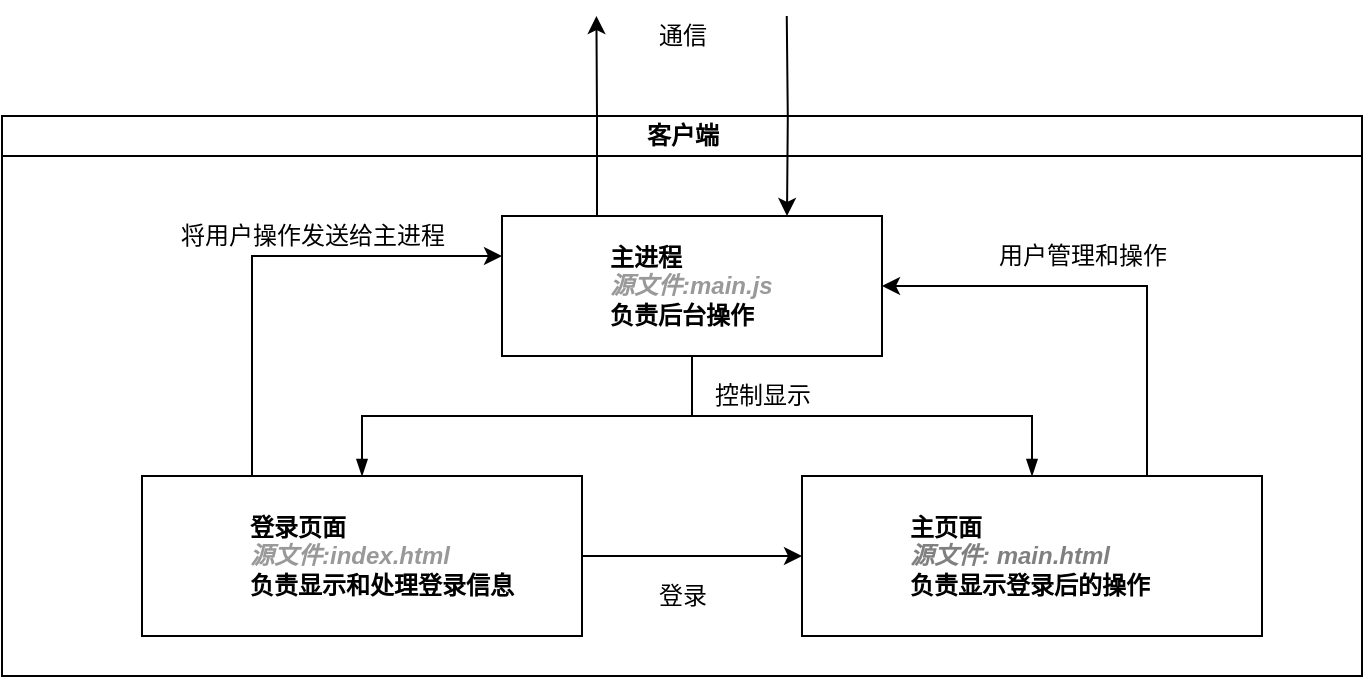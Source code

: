 <mxfile version="13.9.9" type="device"><diagram id="prtHgNgQTEPvFCAcTncT" name="Page-1"><mxGraphModel dx="719" dy="450" grid="1" gridSize="10" guides="1" tooltips="1" connect="1" arrows="1" fold="1" page="1" pageScale="1" pageWidth="827" pageHeight="1169" math="0" shadow="0"><root><mxCell id="0"/><mxCell id="1" parent="0"/><mxCell id="dNxyNK7c78bLwvsdeMH5-11" value="客户端" style="swimlane;html=1;startSize=20;horizontal=1;containerType=tree;glass=0;" parent="1" vertex="1"><mxGeometry x="70" y="90" width="680" height="280" as="geometry"/></mxCell><UserObject label="主进程&lt;br&gt;&lt;i&gt;&lt;font color=&quot;#999999&quot;&gt;源文件:main.js&lt;/font&gt;&lt;/i&gt;&lt;br&gt;负责后台操作" placeholders="1" id="dNxyNK7c78bLwvsdeMH5-12"><mxCell style="label;whiteSpace=wrap;html=1;rounded=0;glass=0;treeMoving=1;treeFolding=1;" parent="dNxyNK7c78bLwvsdeMH5-11" vertex="1"><mxGeometry x="250" y="50" width="190" height="70" as="geometry"/></mxCell></UserObject><mxCell id="dNxyNK7c78bLwvsdeMH5-13" value="" style="endArrow=blockThin;endFill=1;fontSize=11;edgeStyle=elbowEdgeStyle;elbow=vertical;rounded=0;" parent="dNxyNK7c78bLwvsdeMH5-11" source="dNxyNK7c78bLwvsdeMH5-12" target="dNxyNK7c78bLwvsdeMH5-14" edge="1"><mxGeometry relative="1" as="geometry"/></mxCell><mxCell id="uDZUjA1AgMOzIIw5oOSA-1" style="edgeStyle=orthogonalEdgeStyle;rounded=0;orthogonalLoop=1;jettySize=auto;html=1;exitX=1;exitY=0.5;exitDx=0;exitDy=0;entryX=0;entryY=0.5;entryDx=0;entryDy=0;" edge="1" parent="dNxyNK7c78bLwvsdeMH5-11" source="dNxyNK7c78bLwvsdeMH5-14" target="dNxyNK7c78bLwvsdeMH5-18"><mxGeometry relative="1" as="geometry"/></mxCell><mxCell id="uDZUjA1AgMOzIIw5oOSA-9" style="edgeStyle=orthogonalEdgeStyle;rounded=0;orthogonalLoop=1;jettySize=auto;html=1;exitX=0.25;exitY=0;exitDx=0;exitDy=0;" edge="1" parent="dNxyNK7c78bLwvsdeMH5-11" source="dNxyNK7c78bLwvsdeMH5-14"><mxGeometry relative="1" as="geometry"><mxPoint x="250" y="70" as="targetPoint"/><Array as="points"><mxPoint x="125" y="70"/><mxPoint x="250" y="70"/></Array></mxGeometry></mxCell><UserObject label="登录页面&lt;br&gt;&lt;i&gt;&lt;font color=&quot;#999999&quot;&gt;源文件:index.html&lt;/font&gt;&lt;/i&gt;&lt;br&gt;负责显示和处理登录信息" placeholders="1" id="dNxyNK7c78bLwvsdeMH5-14"><mxCell style="label;whiteSpace=wrap;html=1;rounded=0;glass=0;treeFolding=1;treeMoving=1;" parent="dNxyNK7c78bLwvsdeMH5-11" vertex="1"><mxGeometry x="70" y="180" width="220" height="80" as="geometry"/></mxCell></UserObject><mxCell id="dNxyNK7c78bLwvsdeMH5-17" value="" style="endArrow=blockThin;endFill=1;fontSize=11;edgeStyle=elbowEdgeStyle;elbow=vertical;rounded=0;" parent="dNxyNK7c78bLwvsdeMH5-11" source="dNxyNK7c78bLwvsdeMH5-12" target="dNxyNK7c78bLwvsdeMH5-18" edge="1"><mxGeometry relative="1" as="geometry"/></mxCell><mxCell id="uDZUjA1AgMOzIIw5oOSA-14" style="edgeStyle=orthogonalEdgeStyle;rounded=0;orthogonalLoop=1;jettySize=auto;html=1;exitX=0.75;exitY=0;exitDx=0;exitDy=0;entryX=1;entryY=0.5;entryDx=0;entryDy=0;" edge="1" parent="dNxyNK7c78bLwvsdeMH5-11" source="dNxyNK7c78bLwvsdeMH5-18" target="dNxyNK7c78bLwvsdeMH5-12"><mxGeometry relative="1" as="geometry"/></mxCell><UserObject label="主页面&lt;br&gt;&lt;font color=&quot;#808080&quot;&gt;&lt;i&gt;源文件: main.html&lt;/i&gt;&lt;/font&gt;&lt;br&gt;负责显示登录后的操作" placeholders="1" id="dNxyNK7c78bLwvsdeMH5-18"><mxCell style="label;whiteSpace=wrap;html=1;rounded=0;glass=0;" parent="dNxyNK7c78bLwvsdeMH5-11" vertex="1"><mxGeometry x="400" y="180" width="230" height="80" as="geometry"/></mxCell></UserObject><mxCell id="uDZUjA1AgMOzIIw5oOSA-13" value="将用户操作发送给主进程" style="text;html=1;align=center;verticalAlign=middle;resizable=0;points=[];autosize=1;" vertex="1" parent="dNxyNK7c78bLwvsdeMH5-11"><mxGeometry x="80" y="50" width="150" height="20" as="geometry"/></mxCell><mxCell id="uDZUjA1AgMOzIIw5oOSA-8" value="用户管理和操作" style="text;html=1;align=center;verticalAlign=middle;resizable=0;points=[];autosize=1;" vertex="1" parent="dNxyNK7c78bLwvsdeMH5-11"><mxGeometry x="490" y="60" width="100" height="20" as="geometry"/></mxCell><mxCell id="uDZUjA1AgMOzIIw5oOSA-17" value="控制显示" style="text;html=1;align=center;verticalAlign=middle;resizable=0;points=[];autosize=1;" vertex="1" parent="dNxyNK7c78bLwvsdeMH5-11"><mxGeometry x="350" y="130" width="60" height="20" as="geometry"/></mxCell><mxCell id="uDZUjA1AgMOzIIw5oOSA-3" value="登录" style="text;html=1;align=center;verticalAlign=middle;resizable=0;points=[];autosize=1;" vertex="1" parent="1"><mxGeometry x="390" y="320" width="40" height="20" as="geometry"/></mxCell><mxCell id="uDZUjA1AgMOzIIw5oOSA-10" style="edgeStyle=orthogonalEdgeStyle;rounded=0;orthogonalLoop=1;jettySize=auto;html=1;exitX=0.25;exitY=0;exitDx=0;exitDy=0;" edge="1" parent="1" source="dNxyNK7c78bLwvsdeMH5-12"><mxGeometry relative="1" as="geometry"><mxPoint x="367.207" y="40" as="targetPoint"/></mxGeometry></mxCell><mxCell id="uDZUjA1AgMOzIIw5oOSA-11" style="edgeStyle=orthogonalEdgeStyle;rounded=0;orthogonalLoop=1;jettySize=auto;html=1;exitX=0.75;exitY=0;exitDx=0;exitDy=0;entryX=0.75;entryY=0;entryDx=0;entryDy=0;" edge="1" parent="1" target="dNxyNK7c78bLwvsdeMH5-12"><mxGeometry relative="1" as="geometry"><mxPoint x="462.379" y="40" as="sourcePoint"/></mxGeometry></mxCell><mxCell id="uDZUjA1AgMOzIIw5oOSA-12" value="通信" style="text;html=1;align=center;verticalAlign=middle;resizable=0;points=[];autosize=1;" vertex="1" parent="1"><mxGeometry x="390" y="40" width="40" height="20" as="geometry"/></mxCell></root></mxGraphModel></diagram></mxfile>